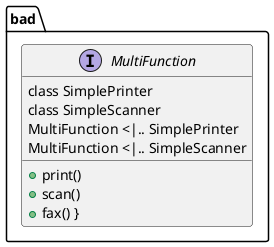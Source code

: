 @startuml
package bad {
interface MultiFunction {
+print()
+scan()
+fax() }
class SimplePrinter
class SimpleScanner
MultiFunction <|.. SimplePrinter
MultiFunction <|.. SimpleScanner
}
@enduml